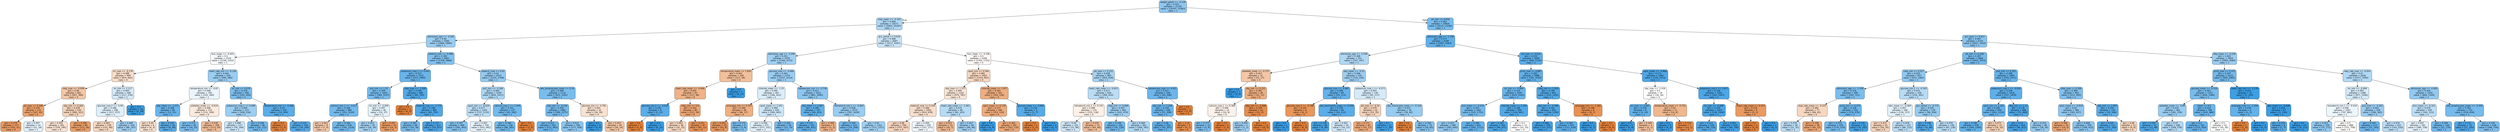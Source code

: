 digraph Tree {
node [shape=box, style="filled, rounded", color="black", fontname="helvetica"] ;
edge [fontname="helvetica"] ;
0 [label="weight_admit <= -0.128\ngini = 0.421\nsamples = 21195\nvalue = [10107, 23383]\nclass = 1", fillcolor="#8fc7f0"] ;
1 [label="mbp_mean <= -0.103\ngini = 0.466\nsamples = 10271\nvalue = [5993, 10187]\nclass = 1", fillcolor="#add7f4"] ;
0 -> 1 [labeldistance=2.5, labelangle=45, headlabel="True"] ;
2 [label="admission_age <= -0.185\ngini = 0.44\nsamples = 5584\nvalue = [2866, 5890]\nclass = 1", fillcolor="#99cdf2"] ;
1 -> 2 ;
3 [label="bun_mean <= -0.443\ngini = 0.5\nsamples = 1519\nvalue = [1158, 1222]\nclass = 1", fillcolor="#f5fafe"] ;
2 -> 3 ;
4 [label="inr_max <= -0.178\ngini = 0.488\nsamples = 969\nvalue = [874, 642]\nclass = 0", fillcolor="#f8deca"] ;
3 -> 4 ;
5 [label="mbp_max <= -0.938\ngini = 0.46\nsamples = 661\nvalue = [657, 366]\nclass = 0", fillcolor="#f3c7a7"] ;
4 -> 5 ;
6 [label="ph_max <= 0.308\ngini = 0.334\nsamples = 131\nvalue = [167, 45]\nclass = 0", fillcolor="#eca36e"] ;
5 -> 6 ;
7 [label="gini = 0.278\nsamples = 117\nvalue = [155, 31]\nclass = 0", fillcolor="#ea9a61"] ;
6 -> 7 ;
8 [label="gini = 0.497\nsamples = 14\nvalue = [12, 14]\nclass = 1", fillcolor="#e3f1fb"] ;
6 -> 8 ;
9 [label="sbp_min <= 0.264\ngini = 0.478\nsamples = 530\nvalue = [490, 321]\nclass = 0", fillcolor="#f6d4bb"] ;
5 -> 9 ;
10 [label="gini = 0.492\nsamples = 441\nvalue = [378, 295]\nclass = 0", fillcolor="#f9e3d4"] ;
9 -> 10 ;
11 [label="gini = 0.306\nsamples = 89\nvalue = [112, 26]\nclass = 0", fillcolor="#eb9e67"] ;
9 -> 11 ;
12 [label="inr_min <= 2.117\ngini = 0.493\nsamples = 308\nvalue = [217, 276]\nclass = 1", fillcolor="#d5eaf9"] ;
4 -> 12 ;
13 [label="glucose_max.2 <= -0.46\ngini = 0.496\nsamples = 298\nvalue = [217, 257]\nclass = 1", fillcolor="#e0f0fb"] ;
12 -> 13 ;
14 [label="gini = 0.483\nsamples = 139\nvalue = [131, 90]\nclass = 0", fillcolor="#f7d8c1"] ;
13 -> 14 ;
15 [label="gini = 0.449\nsamples = 159\nvalue = [86, 167]\nclass = 1", fillcolor="#9fcff2"] ;
13 -> 15 ;
16 [label="gini = 0.0\nsamples = 10\nvalue = [0, 19]\nclass = 1", fillcolor="#399de5"] ;
12 -> 16 ;
17 [label="heart_rate_min <= -0.128\ngini = 0.441\nsamples = 550\nvalue = [284, 580]\nclass = 1", fillcolor="#9acdf2"] ;
3 -> 17 ;
18 [label="temperature_min <= -0.81\ngini = 0.498\nsamples = 192\nvalue = [143, 160]\nclass = 1", fillcolor="#eaf5fc"] ;
17 -> 18 ;
19 [label="sbp_mean <= -1.575\ngini = 0.308\nsamples = 40\nvalue = [12, 51]\nclass = 1", fillcolor="#68b4eb"] ;
18 -> 19 ;
20 [label="gini = 0.49\nsamples = 6\nvalue = [4, 3]\nclass = 0", fillcolor="#f8e0ce"] ;
19 -> 20 ;
21 [label="gini = 0.245\nsamples = 34\nvalue = [8, 48]\nclass = 1", fillcolor="#5aade9"] ;
19 -> 21 ;
22 [label="platelets_mean <= -0.616\ngini = 0.496\nsamples = 152\nvalue = [131, 109]\nclass = 0", fillcolor="#fbeade"] ;
18 -> 22 ;
23 [label="gini = 0.372\nsamples = 44\nvalue = [18, 55]\nclass = 1", fillcolor="#7abdee"] ;
22 -> 23 ;
24 [label="gini = 0.438\nsamples = 108\nvalue = [113, 54]\nclass = 0", fillcolor="#f1bd98"] ;
22 -> 24 ;
25 [label="inr_min <= 0.078\ngini = 0.376\nsamples = 358\nvalue = [141, 420]\nclass = 1", fillcolor="#7bbeee"] ;
17 -> 25 ;
26 [label="potassium_max.1 <= 0.085\ngini = 0.444\nsamples = 213\nvalue = [108, 216]\nclass = 1", fillcolor="#9ccef2"] ;
25 -> 26 ;
27 [label="gini = 0.488\nsamples = 117\nvalue = [76, 104]\nclass = 1", fillcolor="#cae5f8"] ;
26 -> 27 ;
28 [label="gini = 0.346\nsamples = 96\nvalue = [32, 112]\nclass = 1", fillcolor="#72b9ec"] ;
26 -> 28 ;
29 [label="temperature_min <= -4.168\ngini = 0.24\nsamples = 145\nvalue = [33, 204]\nclass = 1", fillcolor="#59ade9"] ;
25 -> 29 ;
30 [label="gini = 0.0\nsamples = 1\nvalue = [3, 0]\nclass = 0", fillcolor="#e58139"] ;
29 -> 30 ;
31 [label="gini = 0.224\nsamples = 144\nvalue = [30, 204]\nclass = 1", fillcolor="#56abe9"] ;
29 -> 31 ;
32 [label="totalco2_min <= -0.086\ngini = 0.392\nsamples = 4065\nvalue = [1708, 4668]\nclass = 1", fillcolor="#81c1ef"] ;
2 -> 32 ;
33 [label="potassium_max.1 <= 0.443\ngini = 0.313\nsamples = 1512\nvalue = [473, 1960]\nclass = 1", fillcolor="#69b5eb"] ;
32 -> 33 ;
34 [label="po2_min <= 1.52\ngini = 0.358\nsamples = 1024\nvalue = [384, 1257]\nclass = 1", fillcolor="#75bbed"] ;
33 -> 34 ;
35 [label="calcium_min.1 <= -3.011\ngini = 0.348\nsamples = 984\nvalue = [352, 1220]\nclass = 1", fillcolor="#72b9ed"] ;
34 -> 35 ;
36 [label="gini = 0.463\nsamples = 8\nvalue = [7, 4]\nclass = 0", fillcolor="#f4c9aa"] ;
35 -> 36 ;
37 [label="gini = 0.344\nsamples = 976\nvalue = [345, 1216]\nclass = 1", fillcolor="#71b9ec"] ;
35 -> 37 ;
38 [label="inr_min <= -0.099\ngini = 0.497\nsamples = 40\nvalue = [32, 37]\nclass = 1", fillcolor="#e4f2fb"] ;
34 -> 38 ;
39 [label="gini = 0.453\nsamples = 30\nvalue = [18, 34]\nclass = 1", fillcolor="#a2d1f3"] ;
38 -> 39 ;
40 [label="gini = 0.291\nsamples = 10\nvalue = [14, 3]\nclass = 0", fillcolor="#eb9c63"] ;
38 -> 40 ;
41 [label="mbp_max <= -1.928\ngini = 0.199\nsamples = 488\nvalue = [89, 703]\nclass = 1", fillcolor="#52a9e8"] ;
33 -> 41 ;
42 [label="gini = 0.0\nsamples = 3\nvalue = [6, 0]\nclass = 0", fillcolor="#e58139"] ;
41 -> 42 ;
43 [label="totalco2_max <= -1.773\ngini = 0.189\nsamples = 485\nvalue = [83, 703]\nclass = 1", fillcolor="#50a9e8"] ;
41 -> 43 ;
44 [label="gini = 0.365\nsamples = 68\nvalue = [24, 76]\nclass = 1", fillcolor="#78bced"] ;
43 -> 44 ;
45 [label="gini = 0.157\nsamples = 417\nvalue = [59, 627]\nclass = 1", fillcolor="#4ca6e7"] ;
43 -> 45 ;
46 [label="totalco2_max <= 0.02\ngini = 0.43\nsamples = 2553\nvalue = [1235, 2708]\nclass = 1", fillcolor="#93caf1"] ;
32 -> 46 ;
47 [label="po2_min <= -0.166\ngini = 0.464\nsamples = 1439\nvalue = [820, 1417]\nclass = 1", fillcolor="#acd6f4"] ;
46 -> 47 ;
48 [label="spo2_min <= -0.029\ngini = 0.477\nsamples = 1202\nvalue = [737, 1135]\nclass = 1", fillcolor="#baddf6"] ;
47 -> 48 ;
49 [label="gini = 0.397\nsamples = 446\nvalue = [185, 493]\nclass = 1", fillcolor="#83c2ef"] ;
48 -> 49 ;
50 [label="gini = 0.497\nsamples = 756\nvalue = [552, 642]\nclass = 1", fillcolor="#e3f1fb"] ;
48 -> 50 ;
51 [label="calcium_max.1 <= 2.449\ngini = 0.351\nsamples = 237\nvalue = [83, 282]\nclass = 1", fillcolor="#73baed"] ;
47 -> 51 ;
52 [label="gini = 0.344\nsamples = 236\nvalue = [80, 282]\nclass = 1", fillcolor="#71b9ec"] ;
51 -> 52 ;
53 [label="gini = 0.0\nsamples = 1\nvalue = [3, 0]\nclass = 0", fillcolor="#e58139"] ;
51 -> 53 ;
54 [label="abs_lymphocytes_mean <= 0.34\ngini = 0.368\nsamples = 1114\nvalue = [415, 1291]\nclass = 1", fillcolor="#79bded"] ;
46 -> 54 ;
55 [label="sbp_min <= -0.126\ngini = 0.359\nsamples = 1082\nvalue = [389, 1271]\nclass = 1", fillcolor="#76bbed"] ;
54 -> 55 ;
56 [label="gini = 0.321\nsamples = 702\nvalue = [212, 843]\nclass = 1", fillcolor="#6bb6ec"] ;
55 -> 56 ;
57 [label="gini = 0.414\nsamples = 380\nvalue = [177, 428]\nclass = 1", fillcolor="#8bc6f0"] ;
55 -> 57 ;
58 [label="glucose_min <= -0.781\ngini = 0.491\nsamples = 32\nvalue = [26, 20]\nclass = 0", fillcolor="#f9e2d1"] ;
54 -> 58 ;
59 [label="gini = 0.0\nsamples = 4\nvalue = [0, 6]\nclass = 1", fillcolor="#399de5"] ;
58 -> 59 ;
60 [label="gini = 0.455\nsamples = 28\nvalue = [26, 14]\nclass = 0", fillcolor="#f3c5a4"] ;
58 -> 60 ;
61 [label="gcs_verbal <= 0.618\ngini = 0.488\nsamples = 4687\nvalue = [3127, 4297]\nclass = 1", fillcolor="#c9e4f8"] ;
1 -> 61 ;
62 [label="admission_age <= -2.248\ngini = 0.451\nsamples = 2479\nvalue = [1344, 2572]\nclass = 1", fillcolor="#a0d0f3"] ;
61 -> 62 ;
63 [label="temperature_mean <= 1.858\ngini = 0.443\nsamples = 100\nvalue = [117, 58]\nclass = 0", fillcolor="#f2bf9b"] ;
62 -> 63 ;
64 [label="heart_rate_mean <= -0.646\ngini = 0.405\nsamples = 93\nvalue = [117, 46]\nclass = 0", fillcolor="#efb387"] ;
63 -> 64 ;
65 [label="glucose_min.2 <= -0.918\ngini = 0.245\nsamples = 8\nvalue = [2, 12]\nclass = 1", fillcolor="#5aade9"] ;
64 -> 65 ;
66 [label="gini = 0.0\nsamples = 1\nvalue = [2, 0]\nclass = 0", fillcolor="#e58139"] ;
65 -> 66 ;
67 [label="gini = 0.0\nsamples = 7\nvalue = [0, 12]\nclass = 1", fillcolor="#399de5"] ;
65 -> 67 ;
68 [label="mbp_min <= 0.6\ngini = 0.352\nsamples = 85\nvalue = [115, 34]\nclass = 0", fillcolor="#eda674"] ;
64 -> 68 ;
69 [label="gini = 0.483\nsamples = 38\nvalue = [32, 22]\nclass = 0", fillcolor="#f7d8c1"] ;
68 -> 69 ;
70 [label="gini = 0.221\nsamples = 47\nvalue = [83, 12]\nclass = 0", fillcolor="#e99356"] ;
68 -> 70 ;
71 [label="gini = 0.0\nsamples = 7\nvalue = [0, 12]\nclass = 1", fillcolor="#399de5"] ;
63 -> 71 ;
72 [label="glucose_max <= -0.666\ngini = 0.441\nsamples = 2379\nvalue = [1227, 2514]\nclass = 1", fillcolor="#9acdf2"] ;
62 -> 72 ;
73 [label="chloride_mean <= -1.33\ngini = 0.495\nsamples = 467\nvalue = [346, 422]\nclass = 1", fillcolor="#dbedfa"] ;
72 -> 73 ;
74 [label="aniongap_min <= 0.703\ngini = 0.394\nsamples = 38\nvalue = [46, 17]\nclass = 0", fillcolor="#efb082"] ;
73 -> 74 ;
75 [label="gini = 0.265\nsamples = 29\nvalue = [43, 8]\nclass = 0", fillcolor="#ea985e"] ;
74 -> 75 ;
76 [label="gini = 0.375\nsamples = 9\nvalue = [3, 9]\nclass = 1", fillcolor="#7bbeee"] ;
74 -> 76 ;
77 [label="spo2_mean <= 1.041\ngini = 0.489\nsamples = 429\nvalue = [300, 405]\nclass = 1", fillcolor="#cce6f8"] ;
73 -> 77 ;
78 [label="gini = 0.496\nsamples = 371\nvalue = [277, 331]\nclass = 1", fillcolor="#dfeffb"] ;
77 -> 78 ;
79 [label="gini = 0.362\nsamples = 58\nvalue = [23, 74]\nclass = 1", fillcolor="#77bbed"] ;
77 -> 79 ;
80 [label="baseexcess_min <= -0.738\ngini = 0.417\nsamples = 1912\nvalue = [881, 2092]\nclass = 1", fillcolor="#8cc6f0"] ;
72 -> 80 ;
81 [label="sbp_mean <= 2.897\ngini = 0.285\nsamples = 337\nvalue = [94, 453]\nclass = 1", fillcolor="#62b1ea"] ;
80 -> 81 ;
82 [label="gini = 0.275\nsamples = 333\nvalue = [89, 451]\nclass = 1", fillcolor="#60b0ea"] ;
81 -> 82 ;
83 [label="gini = 0.408\nsamples = 4\nvalue = [5, 2]\nclass = 0", fillcolor="#efb388"] ;
81 -> 83 ;
84 [label="hematocrit_min.1 <= -0.963\ngini = 0.438\nsamples = 1575\nvalue = [787, 1639]\nclass = 1", fillcolor="#98ccf1"] ;
80 -> 84 ;
85 [label="gini = 0.339\nsamples = 223\nvalue = [74, 268]\nclass = 1", fillcolor="#70b8ec"] ;
84 -> 85 ;
86 [label="gini = 0.45\nsamples = 1352\nvalue = [713, 1371]\nclass = 1", fillcolor="#a0d0f3"] ;
84 -> 86 ;
87 [label="bun_mean <= -0.296\ngini = 0.5\nsamples = 2208\nvalue = [1783, 1725]\nclass = 0", fillcolor="#fefbf9"] ;
61 -> 87 ;
88 [label="spo2_min <= 0.566\ngini = 0.482\nsamples = 1403\nvalue = [1333, 907]\nclass = 0", fillcolor="#f7d7c0"] ;
87 -> 88 ;
89 [label="sbp_max <= 1.377\ngini = 0.494\nsamples = 1102\nvalue = [979, 781]\nclass = 0", fillcolor="#fae6d7"] ;
88 -> 89 ;
90 [label="totalco2_max <= 0.244\ngini = 0.489\nsamples = 1003\nvalue = [914, 678]\nclass = 0", fillcolor="#f8decc"] ;
89 -> 90 ;
91 [label="gini = 0.48\nsamples = 794\nvalue = [757, 507]\nclass = 0", fillcolor="#f6d5be"] ;
90 -> 91 ;
92 [label="gini = 0.499\nsamples = 209\nvalue = [157, 171]\nclass = 1", fillcolor="#eff7fd"] ;
90 -> 92 ;
93 [label="heart_rate_mean <= -1.061\ngini = 0.474\nsamples = 99\nvalue = [65, 103]\nclass = 1", fillcolor="#b6dbf5"] ;
89 -> 93 ;
94 [label="gini = 0.423\nsamples = 15\nvalue = [16, 7]\nclass = 0", fillcolor="#f0b890"] ;
93 -> 94 ;
95 [label="gini = 0.447\nsamples = 84\nvalue = [49, 96]\nclass = 1", fillcolor="#9ecff2"] ;
93 -> 95 ;
96 [label="chloride_mean <= 1.977\ngini = 0.387\nsamples = 301\nvalue = [354, 126]\nclass = 0", fillcolor="#eeae7f"] ;
88 -> 96 ;
97 [label="spo2_mean <= 0.178\ngini = 0.377\nsamples = 296\nvalue = [353, 119]\nclass = 0", fillcolor="#eeab7c"] ;
96 -> 97 ;
98 [label="gini = 0.0\nsamples = 5\nvalue = [0, 9]\nclass = 1", fillcolor="#399de5"] ;
97 -> 98 ;
99 [label="gini = 0.362\nsamples = 291\nvalue = [353, 110]\nclass = 0", fillcolor="#eda877"] ;
97 -> 99 ;
100 [label="glucose_mean <= -0.694\ngini = 0.219\nsamples = 5\nvalue = [1, 7]\nclass = 1", fillcolor="#55abe9"] ;
96 -> 100 ;
101 [label="gini = 0.0\nsamples = 1\nvalue = [1, 0]\nclass = 0", fillcolor="#e58139"] ;
100 -> 101 ;
102 [label="gini = 0.0\nsamples = 4\nvalue = [0, 7]\nclass = 1", fillcolor="#399de5"] ;
100 -> 102 ;
103 [label="ph_max <= 0.152\ngini = 0.458\nsamples = 805\nvalue = [450, 818]\nclass = 1", fillcolor="#a6d3f3"] ;
87 -> 103 ;
104 [label="heart_rate_mean <= -0.623\ngini = 0.477\nsamples = 636\nvalue = [396, 610]\nclass = 1", fillcolor="#baddf6"] ;
103 -> 104 ;
105 [label="hematocrit_min.1 <= 0.143\ngini = 0.498\nsamples = 174\nvalue = [155, 136]\nclass = 0", fillcolor="#fcf0e7"] ;
104 -> 105 ;
106 [label="gini = 0.49\nsamples = 101\nvalue = [72, 96]\nclass = 1", fillcolor="#cee6f8"] ;
105 -> 106 ;
107 [label="gini = 0.439\nsamples = 73\nvalue = [83, 40]\nclass = 0", fillcolor="#f2be98"] ;
105 -> 107 ;
108 [label="mbp_min <= 0.089\ngini = 0.447\nsamples = 462\nvalue = [241, 474]\nclass = 1", fillcolor="#9ecff2"] ;
104 -> 108 ;
109 [label="gini = 0.336\nsamples = 101\nvalue = [35, 129]\nclass = 1", fillcolor="#6fb8ec"] ;
108 -> 109 ;
110 [label="gini = 0.468\nsamples = 361\nvalue = [206, 345]\nclass = 1", fillcolor="#afd8f5"] ;
108 -> 110 ;
111 [label="baseexcess_max <= 4.415\ngini = 0.327\nsamples = 169\nvalue = [54, 208]\nclass = 1", fillcolor="#6cb6ec"] ;
103 -> 111 ;
112 [label="sbp_min <= 2.228\ngini = 0.316\nsamples = 168\nvalue = [51, 208]\nclass = 1", fillcolor="#6ab5eb"] ;
111 -> 112 ;
113 [label="gini = 0.28\nsamples = 162\nvalue = [42, 207]\nclass = 1", fillcolor="#61b1ea"] ;
112 -> 113 ;
114 [label="gini = 0.18\nsamples = 6\nvalue = [9, 1]\nclass = 0", fillcolor="#e88f4f"] ;
112 -> 114 ;
115 [label="gini = 0.0\nsamples = 1\nvalue = [3, 0]\nclass = 0", fillcolor="#e58139"] ;
111 -> 115 ;
116 [label="ph_min <= 0.058\ngini = 0.362\nsamples = 10924\nvalue = [4114, 13196]\nclass = 1", fillcolor="#77bced"] ;
0 -> 116 [labeldistance=2.5, labelangle=-45, headlabel="False"] ;
117 [label="admission_age <= -1.736\ngini = 0.273\nsamples = 4199\nvalue = [1087, 5563]\nclass = 1", fillcolor="#60b0ea"] ;
116 -> 117 ;
118 [label="admission_age <= -2.508\ngini = 0.468\nsamples = 251\nvalue = [147, 247]\nclass = 1", fillcolor="#afd7f4"] ;
117 -> 118 ;
119 [label="platelets_mean <= -0.757\ngini = 0.457\nsamples = 31\nvalue = [31, 17]\nclass = 0", fillcolor="#f3c6a6"] ;
118 -> 119 ;
120 [label="gini = 0.0\nsamples = 3\nvalue = [0, 6]\nclass = 1", fillcolor="#399de5"] ;
119 -> 120 ;
121 [label="sbp_min <= 0.321\ngini = 0.387\nsamples = 28\nvalue = [31, 11]\nclass = 0", fillcolor="#eeae7f"] ;
119 -> 121 ;
122 [label="calcium_max.1 <= 0.368\ngini = 0.499\nsamples = 14\nvalue = [10, 9]\nclass = 0", fillcolor="#fcf2eb"] ;
121 -> 122 ;
123 [label="gini = 0.375\nsamples = 10\nvalue = [3, 9]\nclass = 1", fillcolor="#7bbeee"] ;
122 -> 123 ;
124 [label="gini = 0.0\nsamples = 4\nvalue = [7, 0]\nclass = 0", fillcolor="#e58139"] ;
122 -> 124 ;
125 [label="dbp_min <= -0.408\ngini = 0.159\nsamples = 14\nvalue = [21, 2]\nclass = 0", fillcolor="#e78d4c"] ;
121 -> 125 ;
126 [label="gini = 0.444\nsamples = 2\nvalue = [1, 2]\nclass = 1", fillcolor="#9ccef2"] ;
125 -> 126 ;
127 [label="gini = 0.0\nsamples = 12\nvalue = [20, 0]\nclass = 0", fillcolor="#e58139"] ;
125 -> 127 ;
128 [label="sbp_mean <= -0.31\ngini = 0.446\nsamples = 220\nvalue = [116, 230]\nclass = 1", fillcolor="#9dcef2"] ;
118 -> 128 ;
129 [label="glucose_max <= -0.987\ngini = 0.289\nsamples = 90\nvalue = [24, 113]\nclass = 1", fillcolor="#63b2eb"] ;
128 -> 129 ;
130 [label="glucose_max.2 <= -0.768\ngini = 0.245\nsamples = 6\nvalue = [6, 1]\nclass = 0", fillcolor="#e9965a"] ;
129 -> 130 ;
131 [label="gini = 0.0\nsamples = 1\nvalue = [0, 1]\nclass = 1", fillcolor="#399de5"] ;
130 -> 131 ;
132 [label="gini = 0.0\nsamples = 5\nvalue = [6, 0]\nclass = 0", fillcolor="#e58139"] ;
130 -> 132 ;
133 [label="abs_eosinophils_mean <= 0.056\ngini = 0.239\nsamples = 84\nvalue = [18, 112]\nclass = 1", fillcolor="#59ade9"] ;
129 -> 133 ;
134 [label="gini = 0.138\nsamples = 68\nvalue = [8, 99]\nclass = 1", fillcolor="#49a5e7"] ;
133 -> 134 ;
135 [label="gini = 0.491\nsamples = 16\nvalue = [10, 13]\nclass = 1", fillcolor="#d1e8f9"] ;
133 -> 135 ;
136 [label="potassium_max.1 <= -0.273\ngini = 0.493\nsamples = 130\nvalue = [92, 117]\nclass = 1", fillcolor="#d5eaf9"] ;
128 -> 136 ;
137 [label="ptt_max <= -0.32\ngini = 0.479\nsamples = 52\nvalue = [53, 35]\nclass = 0", fillcolor="#f6d4bc"] ;
136 -> 137 ;
138 [label="gini = 0.371\nsamples = 40\nvalue = [52, 17]\nclass = 0", fillcolor="#eeaa7a"] ;
137 -> 138 ;
139 [label="gini = 0.1\nsamples = 12\nvalue = [1, 18]\nclass = 1", fillcolor="#44a2e6"] ;
137 -> 139 ;
140 [label="abs_monocytes_mean <= -0.318\ngini = 0.437\nsamples = 78\nvalue = [39, 82]\nclass = 1", fillcolor="#97ccf1"] ;
136 -> 140 ;
141 [label="gini = 0.0\nsamples = 5\nvalue = [9, 0]\nclass = 0", fillcolor="#e58139"] ;
140 -> 141 ;
142 [label="gini = 0.392\nsamples = 73\nvalue = [30, 82]\nclass = 1", fillcolor="#81c1ef"] ;
140 -> 142 ;
143 [label="ptt_max <= 0.016\ngini = 0.255\nsamples = 3948\nvalue = [940, 5316]\nclass = 1", fillcolor="#5caeea"] ;
117 -> 143 ;
144 [label="pco2_max <= 0.887\ngini = 0.283\nsamples = 2888\nvalue = [781, 3793]\nclass = 1", fillcolor="#62b1ea"] ;
143 -> 144 ;
145 [label="inr_min <= -0.099\ngini = 0.314\nsamples = 2047\nvalue = [629, 2592]\nclass = 1", fillcolor="#69b5eb"] ;
144 -> 145 ;
146 [label="bun_mean <= -0.419\ngini = 0.355\nsamples = 1441\nvalue = [525, 1751]\nclass = 1", fillcolor="#74baed"] ;
145 -> 146 ;
147 [label="gini = 0.425\nsamples = 586\nvalue = [283, 640]\nclass = 1", fillcolor="#91c8f0"] ;
146 -> 147 ;
148 [label="gini = 0.294\nsamples = 855\nvalue = [242, 1111]\nclass = 1", fillcolor="#64b2eb"] ;
146 -> 148 ;
149 [label="chloride_mean <= 2.359\ngini = 0.196\nsamples = 606\nvalue = [104, 841]\nclass = 1", fillcolor="#51a9e8"] ;
145 -> 149 ;
150 [label="gini = 0.183\nsamples = 594\nvalue = [94, 831]\nclass = 1", fillcolor="#4fa8e8"] ;
149 -> 150 ;
151 [label="gini = 0.5\nsamples = 12\nvalue = [10, 10]\nclass = 0", fillcolor="#ffffff"] ;
149 -> 151 ;
152 [label="mbp_min <= 2.059\ngini = 0.199\nsamples = 841\nvalue = [152, 1201]\nclass = 1", fillcolor="#52a9e8"] ;
144 -> 152 ;
153 [label="sbp_min <= -0.386\ngini = 0.191\nsamples = 835\nvalue = [144, 1200]\nclass = 1", fillcolor="#51a9e8"] ;
152 -> 153 ;
154 [label="gini = 0.086\nsamples = 378\nvalue = [27, 571]\nclass = 1", fillcolor="#42a2e6"] ;
153 -> 154 ;
155 [label="gini = 0.264\nsamples = 457\nvalue = [117, 629]\nclass = 1", fillcolor="#5eafea"] ;
153 -> 155 ;
156 [label="aniongap_min <= -1.381\ngini = 0.198\nsamples = 6\nvalue = [8, 1]\nclass = 0", fillcolor="#e89152"] ;
152 -> 156 ;
157 [label="gini = 0.0\nsamples = 1\nvalue = [0, 1]\nclass = 1", fillcolor="#399de5"] ;
156 -> 157 ;
158 [label="gini = 0.0\nsamples = 5\nvalue = [8, 0]\nclass = 0", fillcolor="#e58139"] ;
156 -> 158 ;
159 [label="spo2_mean <= -4.868\ngini = 0.171\nsamples = 1060\nvalue = [159, 1523]\nclass = 1", fillcolor="#4ea7e8"] ;
143 -> 159 ;
160 [label="sbp_max <= -1.434\ngini = 0.5\nsamples = 19\nvalue = [16, 16]\nclass = 0", fillcolor="#ffffff"] ;
159 -> 160 ;
161 [label="inr_max <= 2.947\ngini = 0.278\nsamples = 8\nvalue = [2, 10]\nclass = 1", fillcolor="#61b1ea"] ;
160 -> 161 ;
162 [label="gini = 0.0\nsamples = 5\nvalue = [0, 9]\nclass = 1", fillcolor="#399de5"] ;
161 -> 162 ;
163 [label="gini = 0.444\nsamples = 3\nvalue = [2, 1]\nclass = 0", fillcolor="#f2c09c"] ;
161 -> 163 ;
164 [label="temperature_mean <= -0.732\ngini = 0.42\nsamples = 11\nvalue = [14, 6]\nclass = 0", fillcolor="#f0b78e"] ;
160 -> 164 ;
165 [label="gini = 0.0\nsamples = 4\nvalue = [0, 5]\nclass = 1", fillcolor="#399de5"] ;
164 -> 165 ;
166 [label="gini = 0.124\nsamples = 7\nvalue = [14, 1]\nclass = 0", fillcolor="#e78a47"] ;
164 -> 166 ;
167 [label="potassium_min.1 <= 3.917\ngini = 0.158\nsamples = 1041\nvalue = [143, 1507]\nclass = 1", fillcolor="#4ca6e7"] ;
159 -> 167 ;
168 [label="inr_min <= -0.099\ngini = 0.154\nsamples = 1037\nvalue = [138, 1506]\nclass = 1", fillcolor="#4ba6e7"] ;
167 -> 168 ;
169 [label="gini = 0.213\nsamples = 518\nvalue = [98, 710]\nclass = 1", fillcolor="#54abe9"] ;
168 -> 169 ;
170 [label="gini = 0.091\nsamples = 519\nvalue = [40, 796]\nclass = 1", fillcolor="#43a2e6"] ;
168 -> 170 ;
171 [label="heart_rate_mean <= 0.353\ngini = 0.278\nsamples = 4\nvalue = [5, 1]\nclass = 0", fillcolor="#ea9a61"] ;
167 -> 171 ;
172 [label="gini = 0.0\nsamples = 3\nvalue = [5, 0]\nclass = 0", fillcolor="#e58139"] ;
171 -> 172 ;
173 [label="gini = 0.0\nsamples = 1\nvalue = [0, 1]\nclass = 1", fillcolor="#399de5"] ;
171 -> 173 ;
174 [label="gcs_eyes <= 0.412\ngini = 0.407\nsamples = 6725\nvalue = [3027, 7633]\nclass = 1", fillcolor="#88c4ef"] ;
116 -> 174 ;
175 [label="ph_min <= 0.166\ngini = 0.347\nsamples = 2866\nvalue = [1022, 3553]\nclass = 1", fillcolor="#72b9ec"] ;
174 -> 175 ;
176 [label="mbp_min <= 0.527\ngini = 0.423\nsamples = 957\nvalue = [472, 1082]\nclass = 1", fillcolor="#8fc8f0"] ;
175 -> 176 ;
177 [label="admission_age <= -1.109\ngini = 0.376\nsamples = 599\nvalue = [242, 721]\nclass = 1", fillcolor="#7bbeee"] ;
176 -> 177 ;
178 [label="resp_rate_mean <= -0.101\ngini = 0.482\nsamples = 77\nvalue = [66, 45]\nclass = 0", fillcolor="#f7d7c0"] ;
177 -> 178 ;
179 [label="gini = 0.478\nsamples = 39\nvalue = [21, 32]\nclass = 1", fillcolor="#bbddf6"] ;
178 -> 179 ;
180 [label="gini = 0.348\nsamples = 38\nvalue = [45, 13]\nclass = 0", fillcolor="#eda572"] ;
178 -> 180 ;
181 [label="pco2_min <= 0.375\ngini = 0.328\nsamples = 522\nvalue = [176, 676]\nclass = 1", fillcolor="#6db7ec"] ;
177 -> 181 ;
182 [label="gini = 0.353\nsamples = 470\nvalue = [170, 574]\nclass = 1", fillcolor="#74baed"] ;
181 -> 182 ;
183 [label="gini = 0.105\nsamples = 52\nvalue = [6, 102]\nclass = 1", fillcolor="#45a3e7"] ;
181 -> 183 ;
184 [label="glucose_min.2 <= -0.163\ngini = 0.475\nsamples = 358\nvalue = [230, 361]\nclass = 1", fillcolor="#b7dbf6"] ;
176 -> 184 ;
185 [label="wbc_mean <= -0.469\ngini = 0.497\nsamples = 180\nvalue = [134, 157]\nclass = 1", fillcolor="#e2f1fb"] ;
184 -> 185 ;
186 [label="gini = 0.477\nsamples = 55\nvalue = [54, 35]\nclass = 0", fillcolor="#f6d3b9"] ;
185 -> 186 ;
187 [label="gini = 0.478\nsamples = 125\nvalue = [80, 122]\nclass = 1", fillcolor="#bbddf6"] ;
185 -> 187 ;
188 [label="gcs_verbal <= -0.772\ngini = 0.435\nsamples = 178\nvalue = [96, 204]\nclass = 1", fillcolor="#96cbf1"] ;
184 -> 188 ;
189 [label="gini = 0.206\nsamples = 42\nvalue = [9, 68]\nclass = 1", fillcolor="#53aae8"] ;
188 -> 189 ;
190 [label="gini = 0.476\nsamples = 136\nvalue = [87, 136]\nclass = 1", fillcolor="#b8dcf6"] ;
188 -> 190 ;
191 [label="po2_min <= 0.702\ngini = 0.298\nsamples = 1909\nvalue = [550, 2471]\nclass = 1", fillcolor="#65b3eb"] ;
175 -> 191 ;
192 [label="potassium_max.1 <= -0.034\ngini = 0.258\nsamples = 1416\nvalue = [337, 1878]\nclass = 1", fillcolor="#5dafea"] ;
191 -> 192 ;
193 [label="spo2_min <= 1.161\ngini = 0.295\nsamples = 950\nvalue = [265, 1210]\nclass = 1", fillcolor="#64b2eb"] ;
192 -> 193 ;
194 [label="gini = 0.285\nsamples = 938\nvalue = [249, 1200]\nclass = 1", fillcolor="#62b1ea"] ;
193 -> 194 ;
195 [label="gini = 0.473\nsamples = 12\nvalue = [16, 10]\nclass = 0", fillcolor="#f5d0b5"] ;
193 -> 195 ;
196 [label="dbp_min <= 1.11\ngini = 0.176\nsamples = 466\nvalue = [72, 668]\nclass = 1", fillcolor="#4ea8e8"] ;
192 -> 196 ;
197 [label="gini = 0.13\nsamples = 418\nvalue = [46, 612]\nclass = 1", fillcolor="#48a4e7"] ;
196 -> 197 ;
198 [label="gini = 0.433\nsamples = 48\nvalue = [26, 56]\nclass = 1", fillcolor="#95caf1"] ;
196 -> 198 ;
199 [label="mbp_max <= 0.394\ngini = 0.389\nsamples = 493\nvalue = [213, 593]\nclass = 1", fillcolor="#80c0ee"] ;
191 -> 199 ;
200 [label="spo2_mean <= -0.919\ngini = 0.42\nsamples = 369\nvalue = [183, 427]\nclass = 1", fillcolor="#8ec7f0"] ;
199 -> 200 ;
201 [label="gini = 0.346\nsamples = 10\nvalue = [14, 4]\nclass = 0", fillcolor="#eca572"] ;
200 -> 201 ;
202 [label="gini = 0.408\nsamples = 359\nvalue = [169, 423]\nclass = 1", fillcolor="#88c4ef"] ;
200 -> 202 ;
203 [label="sbp_min <= 1.997\ngini = 0.259\nsamples = 124\nvalue = [30, 166]\nclass = 1", fillcolor="#5dafea"] ;
199 -> 203 ;
204 [label="gini = 0.205\nsamples = 113\nvalue = [21, 160]\nclass = 1", fillcolor="#53aae8"] ;
203 -> 204 ;
205 [label="gini = 0.48\nsamples = 11\nvalue = [9, 6]\nclass = 0", fillcolor="#f6d5bd"] ;
203 -> 205 ;
206 [label="dbp_mean <= -0.226\ngini = 0.442\nsamples = 3859\nvalue = [2005, 4080]\nclass = 1", fillcolor="#9acdf2"] ;
174 -> 206 ;
207 [label="pco2_max <= 0.375\ngini = 0.347\nsamples = 1223\nvalue = [428, 1485]\nclass = 1", fillcolor="#72b9ec"] ;
206 -> 207 ;
208 [label="glucose_mean <= -0.526\ngini = 0.363\nsamples = 1151\nvalue = [426, 1360]\nclass = 1", fillcolor="#77bced"] ;
207 -> 208 ;
209 [label="platelets_mean <= -0.85\ngini = 0.439\nsamples = 362\nvalue = [181, 376]\nclass = 1", fillcolor="#98ccf2"] ;
208 -> 209 ;
210 [label="gini = 0.194\nsamples = 72\nvalue = [12, 98]\nclass = 1", fillcolor="#51a9e8"] ;
209 -> 210 ;
211 [label="gini = 0.47\nsamples = 290\nvalue = [169, 278]\nclass = 1", fillcolor="#b1d9f5"] ;
209 -> 211 ;
212 [label="black <= 0.5\ngini = 0.319\nsamples = 789\nvalue = [245, 984]\nclass = 1", fillcolor="#6ab5eb"] ;
208 -> 212 ;
213 [label="gini = 0.3\nsamples = 747\nvalue = [215, 954]\nclass = 1", fillcolor="#66b3eb"] ;
212 -> 213 ;
214 [label="gini = 0.5\nsamples = 42\nvalue = [30, 30]\nclass = 0", fillcolor="#ffffff"] ;
212 -> 214 ;
215 [label="heart_rate_min <= -1.178\ngini = 0.031\nsamples = 72\nvalue = [2, 125]\nclass = 1", fillcolor="#3c9fe5"] ;
207 -> 215 ;
216 [label="aniongap_max <= -1.356\ngini = 0.278\nsamples = 5\nvalue = [1, 5]\nclass = 1", fillcolor="#61b1ea"] ;
215 -> 216 ;
217 [label="gini = 0.0\nsamples = 1\nvalue = [1, 0]\nclass = 0", fillcolor="#e58139"] ;
216 -> 217 ;
218 [label="gini = 0.0\nsamples = 4\nvalue = [0, 5]\nclass = 1", fillcolor="#399de5"] ;
216 -> 218 ;
219 [label="wbc_mean <= -0.828\ngini = 0.016\nsamples = 67\nvalue = [1, 120]\nclass = 1", fillcolor="#3b9ee5"] ;
215 -> 219 ;
220 [label="gini = 0.219\nsamples = 4\nvalue = [1, 7]\nclass = 1", fillcolor="#55abe9"] ;
219 -> 220 ;
221 [label="gini = 0.0\nsamples = 63\nvalue = [0, 113]\nclass = 1", fillcolor="#399de5"] ;
219 -> 221 ;
222 [label="resp_rate_max <= -0.054\ngini = 0.47\nsamples = 2636\nvalue = [1577, 2595]\nclass = 1", fillcolor="#b1d9f5"] ;
206 -> 222 ;
223 [label="inr_min <= -0.099\ngini = 0.493\nsamples = 1386\nvalue = [977, 1246]\nclass = 1", fillcolor="#d4eaf9"] ;
222 -> 223 ;
224 [label="hematocrit_min.1 <= -0.418\ngini = 0.499\nsamples = 1047\nvalue = [797, 881]\nclass = 1", fillcolor="#ecf6fd"] ;
223 -> 224 ;
225 [label="gini = 0.423\nsamples = 159\nvalue = [75, 172]\nclass = 1", fillcolor="#8fc8f0"] ;
224 -> 225 ;
226 [label="gini = 0.5\nsamples = 888\nvalue = [722, 709]\nclass = 0", fillcolor="#fffdfb"] ;
224 -> 226 ;
227 [label="po2_max <= -0.261\ngini = 0.442\nsamples = 339\nvalue = [180, 365]\nclass = 1", fillcolor="#9bcdf2"] ;
223 -> 227 ;
228 [label="gini = 0.324\nsamples = 117\nvalue = [37, 145]\nclass = 1", fillcolor="#6cb6ec"] ;
227 -> 228 ;
229 [label="gini = 0.478\nsamples = 222\nvalue = [143, 220]\nclass = 1", fillcolor="#baddf6"] ;
227 -> 229 ;
230 [label="admission_age <= -0.405\ngini = 0.426\nsamples = 1250\nvalue = [600, 1349]\nclass = 1", fillcolor="#91c9f1"] ;
222 -> 230 ;
231 [label="bun_mean <= -0.321\ngini = 0.479\nsamples = 540\nvalue = [341, 515]\nclass = 1", fillcolor="#bcdef6"] ;
230 -> 231 ;
232 [label="gini = 0.497\nsamples = 391\nvalue = [289, 336]\nclass = 1", fillcolor="#e3f1fb"] ;
231 -> 232 ;
233 [label="gini = 0.349\nsamples = 149\nvalue = [52, 179]\nclass = 1", fillcolor="#73b9ed"] ;
231 -> 233 ;
234 [label="abs_lymphocytes_mean <= -0.204\ngini = 0.362\nsamples = 710\nvalue = [259, 834]\nclass = 1", fillcolor="#76bbed"] ;
230 -> 234 ;
235 [label="gini = 0.172\nsamples = 72\nvalue = [11, 105]\nclass = 1", fillcolor="#4ea7e8"] ;
234 -> 235 ;
236 [label="gini = 0.379\nsamples = 638\nvalue = [248, 729]\nclass = 1", fillcolor="#7cbeee"] ;
234 -> 236 ;
}